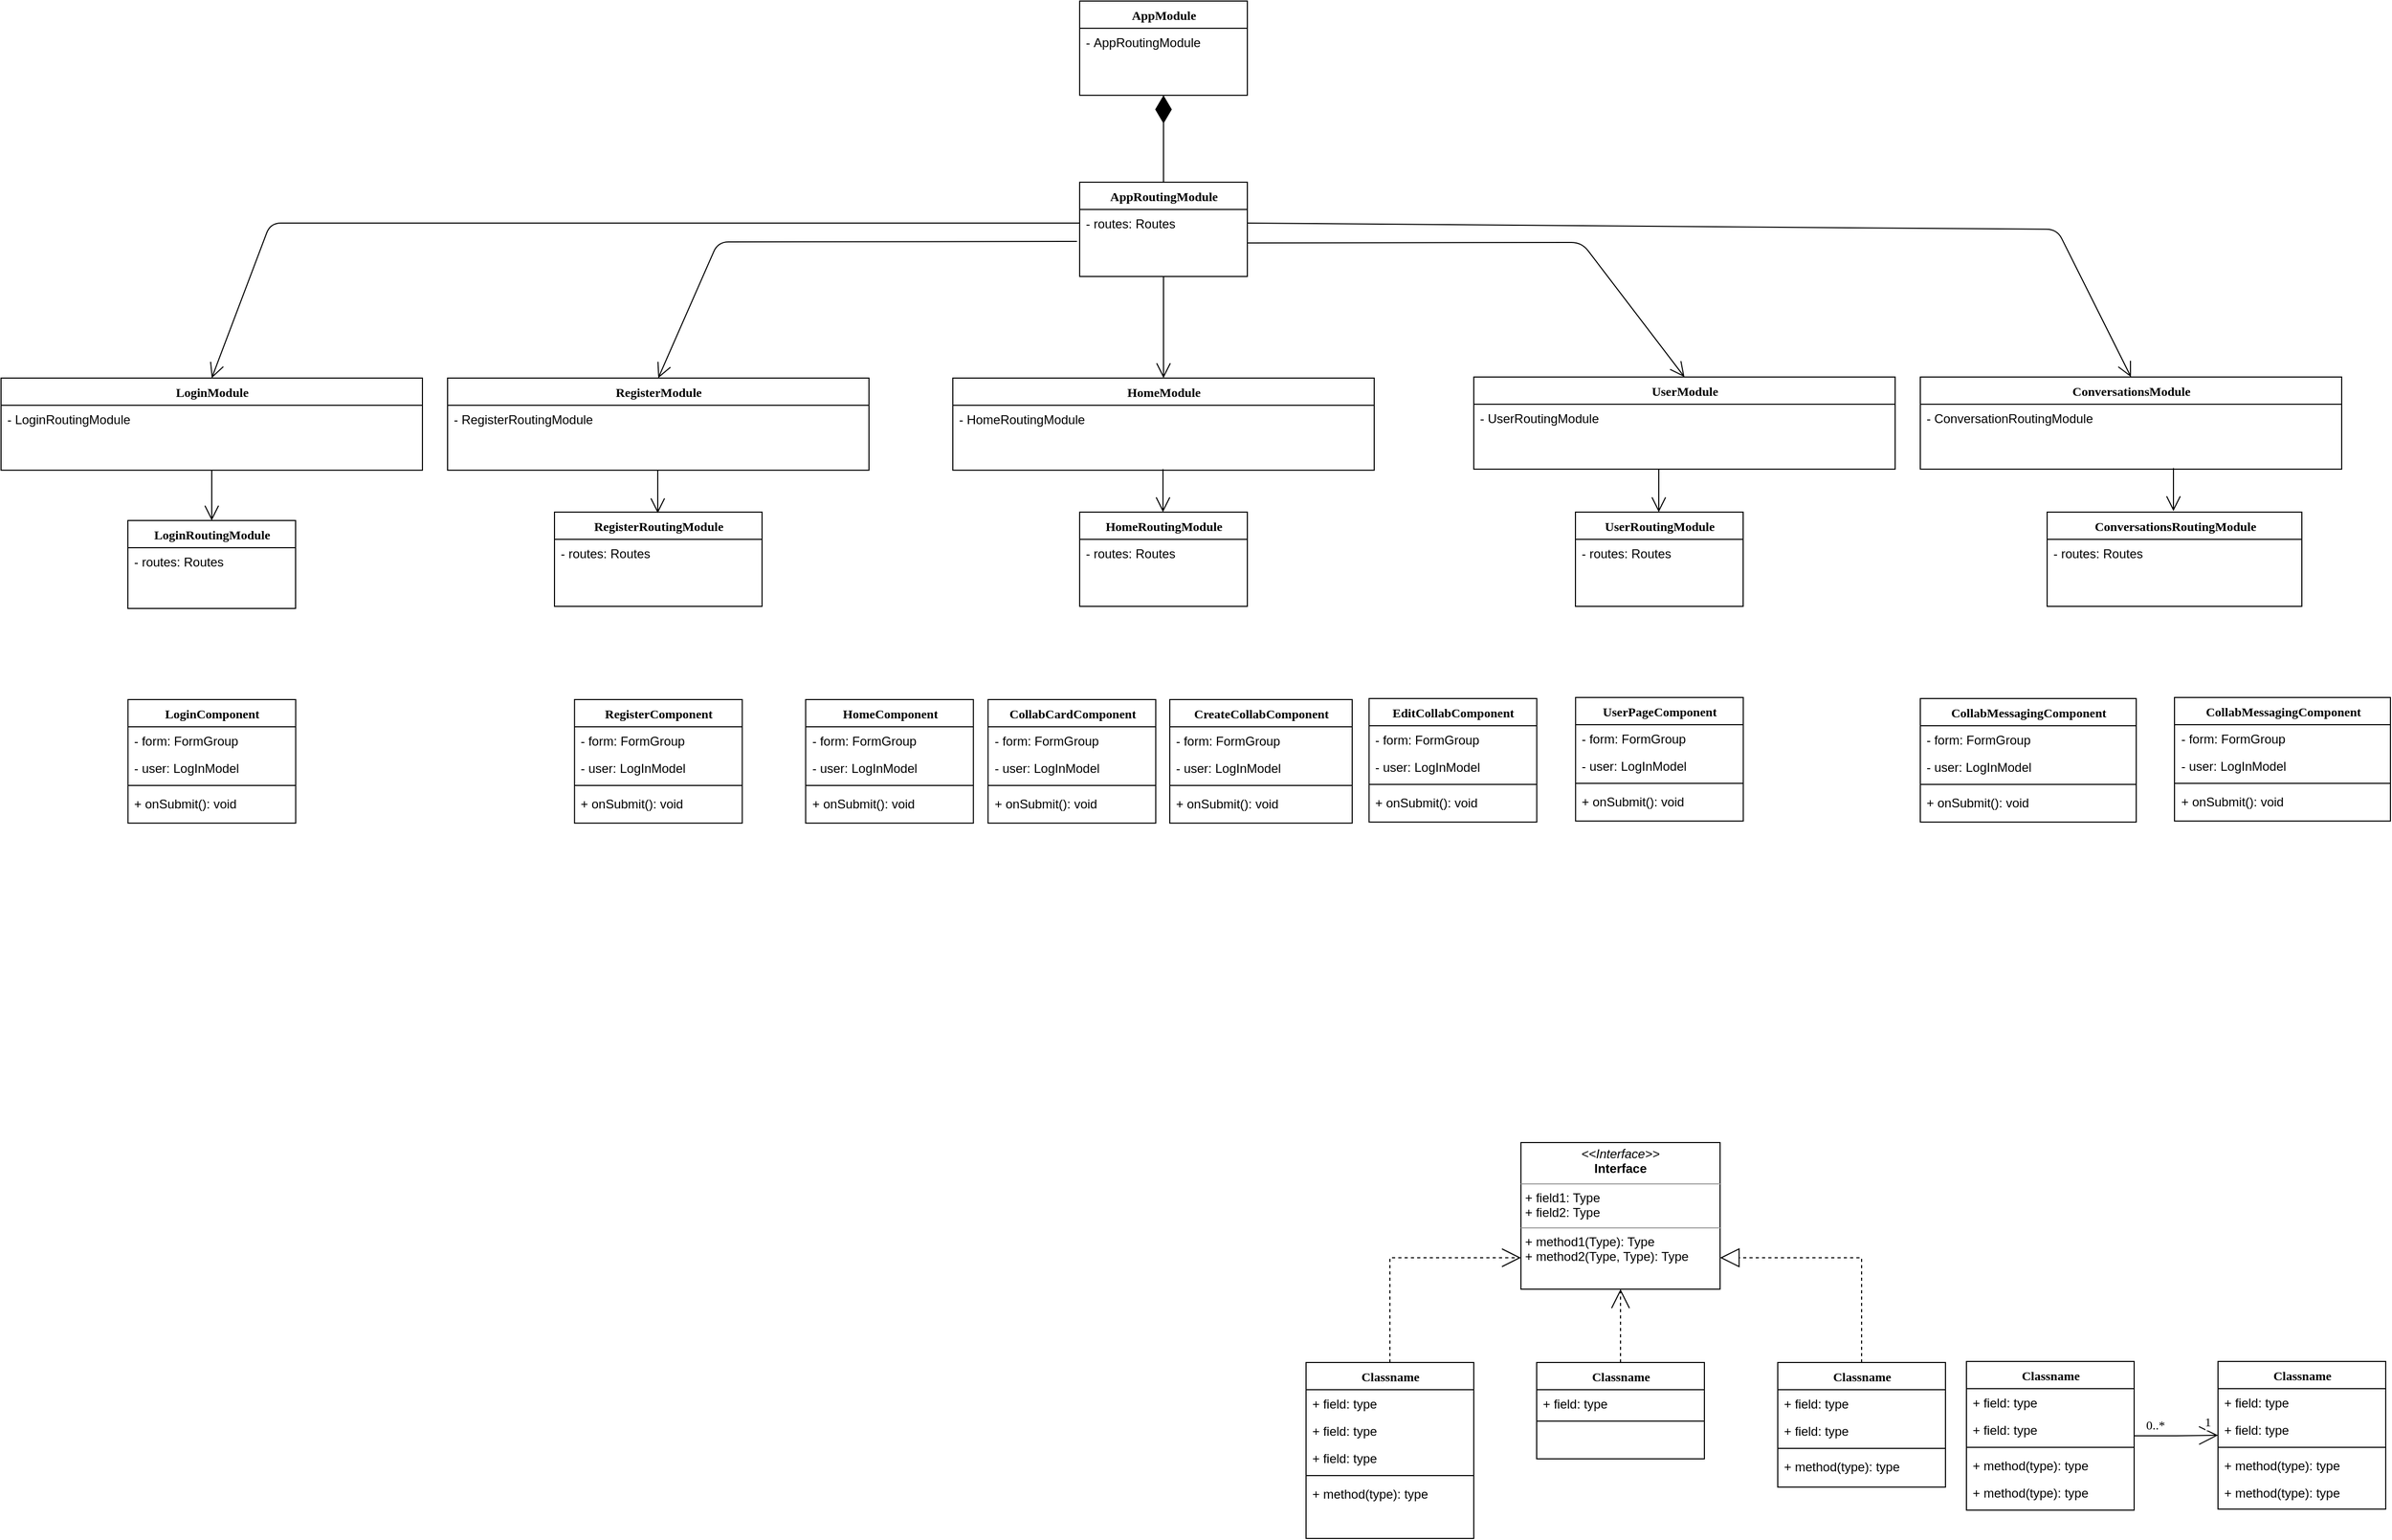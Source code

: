 <mxfile version="10.6.7" type="github"><diagram name="Page-1" id="6133507b-19e7-1e82-6fc7-422aa6c4b21f"><mxGraphModel dx="2316" dy="4832" grid="1" gridSize="11" guides="1" tooltips="1" connect="1" arrows="1" fold="1" page="1" pageScale="1" pageWidth="2400" pageHeight="3600" background="#ffffff" math="0" shadow="0"><root><mxCell id="0"/><mxCell id="1" parent="0"/><mxCell id="b94bc138ca980ef-13" style="edgeStyle=orthogonalEdgeStyle;rounded=0;html=1;dashed=1;labelBackgroundColor=none;startArrow=none;startFill=0;startSize=8;endArrow=open;endFill=0;endSize=16;fontFamily=Verdana;fontSize=12;" parent="1" source="235556782a83e6d0-1" target="b94bc138ca980ef-1" edge="1"><mxGeometry relative="1" as="geometry"><Array as="points"><mxPoint x="1346" y="-2372"/></Array></mxGeometry></mxCell><mxCell id="235556782a83e6d0-1" value="Classname" style="swimlane;html=1;fontStyle=1;align=center;verticalAlign=top;childLayout=stackLayout;horizontal=1;startSize=26;horizontalStack=0;resizeParent=1;resizeLast=0;collapsible=1;marginBottom=0;swimlaneFillColor=#ffffff;rounded=0;shadow=0;comic=0;labelBackgroundColor=none;strokeColor=#000000;strokeWidth=1;fillColor=none;fontFamily=Verdana;fontSize=12;fontColor=#000000;" parent="1" vertex="1"><mxGeometry x="1266" y="-2272" width="160" height="168" as="geometry"/></mxCell><mxCell id="235556782a83e6d0-2" value="+ field: type" style="text;html=1;strokeColor=none;fillColor=none;align=left;verticalAlign=top;spacingLeft=4;spacingRight=4;whiteSpace=wrap;overflow=hidden;rotatable=0;points=[[0,0.5],[1,0.5]];portConstraint=eastwest;" parent="235556782a83e6d0-1" vertex="1"><mxGeometry y="26" width="160" height="26" as="geometry"/></mxCell><mxCell id="235556782a83e6d0-3" value="+ field: type" style="text;html=1;strokeColor=none;fillColor=none;align=left;verticalAlign=top;spacingLeft=4;spacingRight=4;whiteSpace=wrap;overflow=hidden;rotatable=0;points=[[0,0.5],[1,0.5]];portConstraint=eastwest;" parent="235556782a83e6d0-1" vertex="1"><mxGeometry y="52" width="160" height="26" as="geometry"/></mxCell><mxCell id="235556782a83e6d0-5" value="+ field: type" style="text;html=1;strokeColor=none;fillColor=none;align=left;verticalAlign=top;spacingLeft=4;spacingRight=4;whiteSpace=wrap;overflow=hidden;rotatable=0;points=[[0,0.5],[1,0.5]];portConstraint=eastwest;" parent="235556782a83e6d0-1" vertex="1"><mxGeometry y="78" width="160" height="26" as="geometry"/></mxCell><mxCell id="235556782a83e6d0-6" value="" style="line;html=1;strokeWidth=1;fillColor=none;align=left;verticalAlign=middle;spacingTop=-1;spacingLeft=3;spacingRight=3;rotatable=0;labelPosition=right;points=[];portConstraint=eastwest;" parent="235556782a83e6d0-1" vertex="1"><mxGeometry y="104" width="160" height="8" as="geometry"/></mxCell><mxCell id="235556782a83e6d0-7" value="+ method(type): type" style="text;html=1;strokeColor=none;fillColor=none;align=left;verticalAlign=top;spacingLeft=4;spacingRight=4;whiteSpace=wrap;overflow=hidden;rotatable=0;points=[[0,0.5],[1,0.5]];portConstraint=eastwest;" parent="235556782a83e6d0-1" vertex="1"><mxGeometry y="112" width="160" height="26" as="geometry"/></mxCell><mxCell id="78961159f06e98e8-17" value="LoginComponent" style="swimlane;html=1;fontStyle=1;align=center;verticalAlign=top;childLayout=stackLayout;horizontal=1;startSize=26;horizontalStack=0;resizeParent=1;resizeLast=0;collapsible=1;marginBottom=0;swimlaneFillColor=#ffffff;rounded=0;shadow=0;comic=0;labelBackgroundColor=none;strokeColor=#000000;strokeWidth=1;fillColor=none;fontFamily=Verdana;fontSize=12;fontColor=#000000;" parent="1" vertex="1"><mxGeometry x="142.118" y="-2905" width="160" height="118" as="geometry"/></mxCell><mxCell id="78961159f06e98e8-23" value="- form: FormGroup" style="text;html=1;strokeColor=none;fillColor=none;align=left;verticalAlign=top;spacingLeft=4;spacingRight=4;whiteSpace=wrap;overflow=hidden;rotatable=0;points=[[0,0.5],[1,0.5]];portConstraint=eastwest;" parent="78961159f06e98e8-17" vertex="1"><mxGeometry y="26" width="160" height="26" as="geometry"/></mxCell><mxCell id="78961159f06e98e8-24" value="- user: LogInModel" style="text;html=1;strokeColor=none;fillColor=none;align=left;verticalAlign=top;spacingLeft=4;spacingRight=4;whiteSpace=wrap;overflow=hidden;rotatable=0;points=[[0,0.5],[1,0.5]];portConstraint=eastwest;" parent="78961159f06e98e8-17" vertex="1"><mxGeometry y="52" width="160" height="26" as="geometry"/></mxCell><mxCell id="78961159f06e98e8-19" value="" style="line;html=1;strokeWidth=1;fillColor=none;align=left;verticalAlign=middle;spacingTop=-1;spacingLeft=3;spacingRight=3;rotatable=0;labelPosition=right;points=[];portConstraint=eastwest;" parent="78961159f06e98e8-17" vertex="1"><mxGeometry y="78" width="160" height="8" as="geometry"/></mxCell><mxCell id="78961159f06e98e8-27" value="+ onSubmit(): void" style="text;html=1;strokeColor=none;fillColor=none;align=left;verticalAlign=top;spacingLeft=4;spacingRight=4;whiteSpace=wrap;overflow=hidden;rotatable=0;points=[[0,0.5],[1,0.5]];portConstraint=eastwest;" parent="78961159f06e98e8-17" vertex="1"><mxGeometry y="86" width="160" height="26" as="geometry"/></mxCell><mxCell id="78961159f06e98e8-43" value="AppModule" style="swimlane;html=1;fontStyle=1;align=center;verticalAlign=top;childLayout=stackLayout;horizontal=1;startSize=26;horizontalStack=0;resizeParent=1;resizeLast=0;collapsible=1;marginBottom=0;swimlaneFillColor=#ffffff;rounded=0;shadow=0;comic=0;labelBackgroundColor=none;strokeColor=#000000;strokeWidth=1;fillColor=none;fontFamily=Verdana;fontSize=12;fontColor=#000000;" parent="1" vertex="1"><mxGeometry x="1050" y="-3572" width="160" height="90" as="geometry"/></mxCell><mxCell id="eivoahDQIib-PsWft297-24" value="-&amp;nbsp;&lt;span&gt;AppRoutingModule&lt;/span&gt;" style="text;html=1;strokeColor=none;fillColor=none;align=left;verticalAlign=top;spacingLeft=4;spacingRight=4;whiteSpace=wrap;overflow=hidden;rotatable=0;points=[[0,0.5],[1,0.5]];portConstraint=eastwest;" parent="78961159f06e98e8-43" vertex="1"><mxGeometry y="26" width="160" height="26" as="geometry"/></mxCell><mxCell id="b94bc138ca980ef-12" style="edgeStyle=orthogonalEdgeStyle;rounded=0;html=1;dashed=1;labelBackgroundColor=none;startArrow=none;startFill=0;startSize=8;endArrow=open;endFill=0;endSize=16;fontFamily=Verdana;fontSize=12;" parent="1" source="78961159f06e98e8-69" target="b94bc138ca980ef-1" edge="1"><mxGeometry relative="1" as="geometry"/></mxCell><mxCell id="78961159f06e98e8-69" value="Classname" style="swimlane;html=1;fontStyle=1;align=center;verticalAlign=top;childLayout=stackLayout;horizontal=1;startSize=26;horizontalStack=0;resizeParent=1;resizeLast=0;collapsible=1;marginBottom=0;swimlaneFillColor=#ffffff;rounded=0;shadow=0;comic=0;labelBackgroundColor=none;strokeColor=#000000;strokeWidth=1;fillColor=none;fontFamily=Verdana;fontSize=12;fontColor=#000000;" parent="1" vertex="1"><mxGeometry x="1486" y="-2272" width="160" height="92" as="geometry"/></mxCell><mxCell id="78961159f06e98e8-70" value="+ field: type" style="text;html=1;strokeColor=none;fillColor=none;align=left;verticalAlign=top;spacingLeft=4;spacingRight=4;whiteSpace=wrap;overflow=hidden;rotatable=0;points=[[0,0.5],[1,0.5]];portConstraint=eastwest;" parent="78961159f06e98e8-69" vertex="1"><mxGeometry y="26" width="160" height="26" as="geometry"/></mxCell><mxCell id="78961159f06e98e8-77" value="" style="line;html=1;strokeWidth=1;fillColor=none;align=left;verticalAlign=middle;spacingTop=-1;spacingLeft=3;spacingRight=3;rotatable=0;labelPosition=right;points=[];portConstraint=eastwest;" parent="78961159f06e98e8-69" vertex="1"><mxGeometry y="52" width="160" height="8" as="geometry"/></mxCell><mxCell id="b94bc138ca980ef-10" style="edgeStyle=orthogonalEdgeStyle;rounded=0;html=1;labelBackgroundColor=none;startArrow=none;startFill=0;startSize=8;endArrow=open;endFill=0;endSize=16;fontFamily=Verdana;fontSize=12;" parent="1" source="78961159f06e98e8-82" target="78961159f06e98e8-95" edge="1"><mxGeometry relative="1" as="geometry"/></mxCell><mxCell id="b94bc138ca980ef-20" value="0..*" style="text;html=1;resizable=0;points=[];align=center;verticalAlign=middle;labelBackgroundColor=#ffffff;fontSize=12;fontFamily=Verdana;fontColor=#000000;" parent="b94bc138ca980ef-10" vertex="1" connectable="0"><mxGeometry x="-0.789" relative="1" as="geometry"><mxPoint x="11" y="-10" as="offset"/></mxGeometry></mxCell><mxCell id="b94bc138ca980ef-21" value="1" style="text;html=1;resizable=0;points=[];align=center;verticalAlign=middle;labelBackgroundColor=#ffffff;fontSize=12;fontFamily=Verdana;fontColor=#000000;" parent="b94bc138ca980ef-10" vertex="1" connectable="0"><mxGeometry x="0.7" y="1" relative="1" as="geometry"><mxPoint x="2" y="-12" as="offset"/></mxGeometry></mxCell><mxCell id="78961159f06e98e8-82" value="Classname" style="swimlane;html=1;fontStyle=1;align=center;verticalAlign=top;childLayout=stackLayout;horizontal=1;startSize=26;horizontalStack=0;resizeParent=1;resizeLast=0;collapsible=1;marginBottom=0;swimlaneFillColor=#ffffff;rounded=0;shadow=0;comic=0;labelBackgroundColor=none;strokeColor=#000000;strokeWidth=1;fillColor=none;fontFamily=Verdana;fontSize=12;fontColor=#000000;" parent="1" vertex="1"><mxGeometry x="1896" y="-2273" width="160" height="142" as="geometry"/></mxCell><mxCell id="78961159f06e98e8-84" value="+ field: type" style="text;html=1;strokeColor=none;fillColor=none;align=left;verticalAlign=top;spacingLeft=4;spacingRight=4;whiteSpace=wrap;overflow=hidden;rotatable=0;points=[[0,0.5],[1,0.5]];portConstraint=eastwest;" parent="78961159f06e98e8-82" vertex="1"><mxGeometry y="26" width="160" height="26" as="geometry"/></mxCell><mxCell id="78961159f06e98e8-89" value="+ field: type" style="text;html=1;strokeColor=none;fillColor=none;align=left;verticalAlign=top;spacingLeft=4;spacingRight=4;whiteSpace=wrap;overflow=hidden;rotatable=0;points=[[0,0.5],[1,0.5]];portConstraint=eastwest;" parent="78961159f06e98e8-82" vertex="1"><mxGeometry y="52" width="160" height="26" as="geometry"/></mxCell><mxCell id="78961159f06e98e8-90" value="" style="line;html=1;strokeWidth=1;fillColor=none;align=left;verticalAlign=middle;spacingTop=-1;spacingLeft=3;spacingRight=3;rotatable=0;labelPosition=right;points=[];portConstraint=eastwest;" parent="78961159f06e98e8-82" vertex="1"><mxGeometry y="78" width="160" height="8" as="geometry"/></mxCell><mxCell id="78961159f06e98e8-94" value="+ method(type): type" style="text;html=1;strokeColor=none;fillColor=none;align=left;verticalAlign=top;spacingLeft=4;spacingRight=4;whiteSpace=wrap;overflow=hidden;rotatable=0;points=[[0,0.5],[1,0.5]];portConstraint=eastwest;" parent="78961159f06e98e8-82" vertex="1"><mxGeometry y="86" width="160" height="26" as="geometry"/></mxCell><mxCell id="b94bc138ca980ef-4" value="+ method(type): type" style="text;html=1;strokeColor=none;fillColor=none;align=left;verticalAlign=top;spacingLeft=4;spacingRight=4;whiteSpace=wrap;overflow=hidden;rotatable=0;points=[[0,0.5],[1,0.5]];portConstraint=eastwest;" parent="78961159f06e98e8-82" vertex="1"><mxGeometry y="112" width="160" height="26" as="geometry"/></mxCell><mxCell id="78961159f06e98e8-95" value="Classname" style="swimlane;html=1;fontStyle=1;align=center;verticalAlign=top;childLayout=stackLayout;horizontal=1;startSize=26;horizontalStack=0;resizeParent=1;resizeLast=0;collapsible=1;marginBottom=0;swimlaneFillColor=#ffffff;rounded=0;shadow=0;comic=0;labelBackgroundColor=none;strokeColor=#000000;strokeWidth=1;fillColor=none;fontFamily=Verdana;fontSize=12;fontColor=#000000;" parent="1" vertex="1"><mxGeometry x="2136" y="-2273" width="160" height="141" as="geometry"/></mxCell><mxCell id="78961159f06e98e8-96" value="+ field: type" style="text;html=1;strokeColor=none;fillColor=none;align=left;verticalAlign=top;spacingLeft=4;spacingRight=4;whiteSpace=wrap;overflow=hidden;rotatable=0;points=[[0,0.5],[1,0.5]];portConstraint=eastwest;" parent="78961159f06e98e8-95" vertex="1"><mxGeometry y="26" width="160" height="26" as="geometry"/></mxCell><mxCell id="78961159f06e98e8-102" value="+ field: type" style="text;html=1;strokeColor=none;fillColor=none;align=left;verticalAlign=top;spacingLeft=4;spacingRight=4;whiteSpace=wrap;overflow=hidden;rotatable=0;points=[[0,0.5],[1,0.5]];portConstraint=eastwest;" parent="78961159f06e98e8-95" vertex="1"><mxGeometry y="52" width="160" height="26" as="geometry"/></mxCell><mxCell id="78961159f06e98e8-103" value="" style="line;html=1;strokeWidth=1;fillColor=none;align=left;verticalAlign=middle;spacingTop=-1;spacingLeft=3;spacingRight=3;rotatable=0;labelPosition=right;points=[];portConstraint=eastwest;" parent="78961159f06e98e8-95" vertex="1"><mxGeometry y="78" width="160" height="8" as="geometry"/></mxCell><mxCell id="78961159f06e98e8-104" value="+ method(type): type" style="text;html=1;strokeColor=none;fillColor=none;align=left;verticalAlign=top;spacingLeft=4;spacingRight=4;whiteSpace=wrap;overflow=hidden;rotatable=0;points=[[0,0.5],[1,0.5]];portConstraint=eastwest;" parent="78961159f06e98e8-95" vertex="1"><mxGeometry y="86" width="160" height="26" as="geometry"/></mxCell><mxCell id="b94bc138ca980ef-5" value="+ method(type): type" style="text;html=1;strokeColor=none;fillColor=none;align=left;verticalAlign=top;spacingLeft=4;spacingRight=4;whiteSpace=wrap;overflow=hidden;rotatable=0;points=[[0,0.5],[1,0.5]];portConstraint=eastwest;" parent="78961159f06e98e8-95" vertex="1"><mxGeometry y="112" width="160" height="26" as="geometry"/></mxCell><mxCell id="b94bc138ca980ef-11" style="edgeStyle=orthogonalEdgeStyle;rounded=0;html=1;dashed=1;labelBackgroundColor=none;startArrow=none;startFill=0;startSize=8;endArrow=block;endFill=0;endSize=16;fontFamily=Verdana;fontSize=12;" parent="1" source="78961159f06e98e8-108" target="b94bc138ca980ef-1" edge="1"><mxGeometry relative="1" as="geometry"><Array as="points"><mxPoint x="1796" y="-2372"/></Array></mxGeometry></mxCell><mxCell id="78961159f06e98e8-108" value="Classname" style="swimlane;html=1;fontStyle=1;align=center;verticalAlign=top;childLayout=stackLayout;horizontal=1;startSize=26;horizontalStack=0;resizeParent=1;resizeLast=0;collapsible=1;marginBottom=0;swimlaneFillColor=#ffffff;rounded=0;shadow=0;comic=0;labelBackgroundColor=none;strokeColor=#000000;strokeWidth=1;fillColor=none;fontFamily=Verdana;fontSize=12;fontColor=#000000;" parent="1" vertex="1"><mxGeometry x="1716" y="-2272" width="160" height="119" as="geometry"/></mxCell><mxCell id="78961159f06e98e8-109" value="+ field: type" style="text;html=1;strokeColor=none;fillColor=none;align=left;verticalAlign=top;spacingLeft=4;spacingRight=4;whiteSpace=wrap;overflow=hidden;rotatable=0;points=[[0,0.5],[1,0.5]];portConstraint=eastwest;" parent="78961159f06e98e8-108" vertex="1"><mxGeometry y="26" width="160" height="26" as="geometry"/></mxCell><mxCell id="78961159f06e98e8-110" value="+ field: type" style="text;html=1;strokeColor=none;fillColor=none;align=left;verticalAlign=top;spacingLeft=4;spacingRight=4;whiteSpace=wrap;overflow=hidden;rotatable=0;points=[[0,0.5],[1,0.5]];portConstraint=eastwest;" parent="78961159f06e98e8-108" vertex="1"><mxGeometry y="52" width="160" height="26" as="geometry"/></mxCell><mxCell id="78961159f06e98e8-116" value="" style="line;html=1;strokeWidth=1;fillColor=none;align=left;verticalAlign=middle;spacingTop=-1;spacingLeft=3;spacingRight=3;rotatable=0;labelPosition=right;points=[];portConstraint=eastwest;" parent="78961159f06e98e8-108" vertex="1"><mxGeometry y="78" width="160" height="8" as="geometry"/></mxCell><mxCell id="78961159f06e98e8-117" value="+ method(type): type" style="text;html=1;strokeColor=none;fillColor=none;align=left;verticalAlign=top;spacingLeft=4;spacingRight=4;whiteSpace=wrap;overflow=hidden;rotatable=0;points=[[0,0.5],[1,0.5]];portConstraint=eastwest;" parent="78961159f06e98e8-108" vertex="1"><mxGeometry y="86" width="160" height="26" as="geometry"/></mxCell><mxCell id="b94bc138ca980ef-1" value="&lt;p style=&quot;margin:0px;margin-top:4px;text-align:center;&quot;&gt;&lt;i&gt;&amp;lt;&amp;lt;Interface&amp;gt;&amp;gt;&lt;/i&gt;&lt;br/&gt;&lt;b&gt;Interface&lt;/b&gt;&lt;/p&gt;&lt;hr size=&quot;1&quot;/&gt;&lt;p style=&quot;margin:0px;margin-left:4px;&quot;&gt;+ field1: Type&lt;br/&gt;+ field2: Type&lt;/p&gt;&lt;hr size=&quot;1&quot;/&gt;&lt;p style=&quot;margin:0px;margin-left:4px;&quot;&gt;+ method1(Type): Type&lt;br/&gt;+ method2(Type, Type): Type&lt;/p&gt;" style="verticalAlign=top;align=left;overflow=fill;fontSize=12;fontFamily=Helvetica;html=1;rounded=0;shadow=0;comic=0;labelBackgroundColor=none;strokeColor=#000000;strokeWidth=1;fillColor=#ffffff;" parent="1" vertex="1"><mxGeometry x="1471" y="-2482" width="190" height="140" as="geometry"/></mxCell><mxCell id="eivoahDQIib-PsWft297-2" value="AppRoutingModule" style="swimlane;html=1;fontStyle=1;align=center;verticalAlign=top;childLayout=stackLayout;horizontal=1;startSize=26;horizontalStack=0;resizeParent=1;resizeLast=0;collapsible=1;marginBottom=0;swimlaneFillColor=#ffffff;rounded=0;shadow=0;comic=0;labelBackgroundColor=none;strokeColor=#000000;strokeWidth=1;fillColor=none;fontFamily=Verdana;fontSize=12;fontColor=#000000;" parent="1" vertex="1"><mxGeometry x="1050" y="-3399" width="160" height="90" as="geometry"/></mxCell><mxCell id="eivoahDQIib-PsWft297-3" value="- routes: Routes" style="text;html=1;strokeColor=none;fillColor=none;align=left;verticalAlign=top;spacingLeft=4;spacingRight=4;whiteSpace=wrap;overflow=hidden;rotatable=0;points=[[0,0.5],[1,0.5]];portConstraint=eastwest;" parent="eivoahDQIib-PsWft297-2" vertex="1"><mxGeometry y="26" width="160" height="26" as="geometry"/></mxCell><mxCell id="eivoahDQIib-PsWft297-4" value="" style="endArrow=diamondThin;endFill=1;endSize=24;html=1;entryX=0.5;entryY=1;entryDx=0;entryDy=0;" parent="eivoahDQIib-PsWft297-2" target="78961159f06e98e8-43" edge="1"><mxGeometry width="160" relative="1" as="geometry"><mxPoint x="80" y="-0.5" as="sourcePoint"/><mxPoint x="240" y="-0.5" as="targetPoint"/></mxGeometry></mxCell><mxCell id="eivoahDQIib-PsWft297-17" value="&lt;div&gt;&lt;span&gt;LoginModule&lt;/span&gt;&lt;/div&gt;" style="swimlane;html=1;fontStyle=1;align=center;verticalAlign=top;childLayout=stackLayout;horizontal=1;startSize=26;horizontalStack=0;resizeParent=1;resizeLast=0;collapsible=1;marginBottom=0;swimlaneFillColor=#ffffff;rounded=0;shadow=0;comic=0;labelBackgroundColor=none;strokeColor=#000000;strokeWidth=1;fillColor=none;fontFamily=Verdana;fontSize=12;fontColor=#000000;swimlaneLine=1;" parent="1" vertex="1"><mxGeometry x="21" y="-3212" width="402" height="88" as="geometry"/></mxCell><mxCell id="T5dQB7a63f1hNrP06uVs-14" value="&lt;div&gt;&lt;span&gt;- LoginRoutingModule&lt;/span&gt;&lt;/div&gt;" style="text;html=1;strokeColor=none;fillColor=none;align=left;verticalAlign=top;spacingLeft=4;spacingRight=4;whiteSpace=wrap;overflow=hidden;rotatable=0;points=[[0,0.5],[1,0.5]];portConstraint=eastwest;" vertex="1" parent="eivoahDQIib-PsWft297-17"><mxGeometry y="26" width="402" height="26" as="geometry"/></mxCell><mxCell id="eivoahDQIib-PsWft297-18" value="&lt;div&gt;&lt;span&gt;RegisterModule&lt;/span&gt;&lt;/div&gt;" style="swimlane;html=1;fontStyle=1;align=center;verticalAlign=top;childLayout=stackLayout;horizontal=1;startSize=26;horizontalStack=0;resizeParent=1;resizeLast=0;collapsible=1;marginBottom=0;swimlaneFillColor=#ffffff;rounded=0;shadow=0;comic=0;labelBackgroundColor=none;strokeColor=#000000;strokeWidth=1;fillColor=none;fontFamily=Verdana;fontSize=12;fontColor=#000000;" parent="1" vertex="1"><mxGeometry x="447" y="-3212" width="402" height="88" as="geometry"/></mxCell><mxCell id="T5dQB7a63f1hNrP06uVs-16" value="&lt;div&gt;&lt;span&gt;- RegisterRoutingModule&lt;/span&gt;&lt;/div&gt;" style="text;html=1;strokeColor=none;fillColor=none;align=left;verticalAlign=top;spacingLeft=4;spacingRight=4;whiteSpace=wrap;overflow=hidden;rotatable=0;points=[[0,0.5],[1,0.5]];portConstraint=eastwest;" vertex="1" parent="eivoahDQIib-PsWft297-18"><mxGeometry y="26" width="402" height="26" as="geometry"/></mxCell><mxCell id="eivoahDQIib-PsWft297-19" value="&lt;div&gt;&lt;span&gt;HomeModule&lt;/span&gt;&lt;/div&gt;" style="swimlane;html=1;fontStyle=1;align=center;verticalAlign=top;childLayout=stackLayout;horizontal=1;startSize=26;horizontalStack=0;resizeParent=1;resizeLast=0;collapsible=1;marginBottom=0;swimlaneFillColor=#ffffff;rounded=0;shadow=0;comic=0;labelBackgroundColor=none;strokeColor=#000000;strokeWidth=1;fillColor=none;fontFamily=Verdana;fontSize=12;fontColor=#000000;" parent="1" vertex="1"><mxGeometry x="929" y="-3212" width="402" height="88" as="geometry"/></mxCell><mxCell id="T5dQB7a63f1hNrP06uVs-17" value="&lt;div&gt;&lt;span&gt;- HomeRoutingModule&lt;/span&gt;&lt;/div&gt;" style="text;html=1;strokeColor=none;fillColor=none;align=left;verticalAlign=top;spacingLeft=4;spacingRight=4;whiteSpace=wrap;overflow=hidden;rotatable=0;points=[[0,0.5],[1,0.5]];portConstraint=eastwest;" vertex="1" parent="eivoahDQIib-PsWft297-19"><mxGeometry y="26" width="402" height="26" as="geometry"/></mxCell><mxCell id="eivoahDQIib-PsWft297-25" value="&lt;div&gt;&lt;span&gt;UserModule&lt;/span&gt;&lt;/div&gt;" style="swimlane;html=1;fontStyle=1;align=center;verticalAlign=top;childLayout=stackLayout;horizontal=1;startSize=26;horizontalStack=0;resizeParent=1;resizeLast=0;collapsible=1;marginBottom=0;swimlaneFillColor=#ffffff;rounded=0;shadow=0;comic=0;labelBackgroundColor=none;strokeColor=#000000;strokeWidth=1;fillColor=none;fontFamily=Verdana;fontSize=12;fontColor=#000000;" parent="1" vertex="1"><mxGeometry x="1426" y="-3213" width="402" height="88" as="geometry"/></mxCell><mxCell id="T5dQB7a63f1hNrP06uVs-18" value="&lt;div&gt;&lt;span&gt;- UserRoutingModule&lt;/span&gt;&lt;/div&gt;" style="text;html=1;strokeColor=none;fillColor=none;align=left;verticalAlign=top;spacingLeft=4;spacingRight=4;whiteSpace=wrap;overflow=hidden;rotatable=0;points=[[0,0.5],[1,0.5]];portConstraint=eastwest;" vertex="1" parent="eivoahDQIib-PsWft297-25"><mxGeometry y="26" width="402" height="26" as="geometry"/></mxCell><mxCell id="eivoahDQIib-PsWft297-26" value="&lt;div&gt;&lt;span&gt;ConversationsModule&lt;/span&gt;&lt;/div&gt;" style="swimlane;html=1;fontStyle=1;align=center;verticalAlign=top;childLayout=stackLayout;horizontal=1;startSize=26;horizontalStack=0;resizeParent=1;resizeLast=0;collapsible=1;marginBottom=0;swimlaneFillColor=#ffffff;rounded=0;shadow=0;comic=0;labelBackgroundColor=none;strokeColor=#000000;strokeWidth=1;fillColor=none;fontFamily=Verdana;fontSize=12;fontColor=#000000;" parent="1" vertex="1"><mxGeometry x="1852" y="-3213" width="402" height="88" as="geometry"/></mxCell><mxCell id="T5dQB7a63f1hNrP06uVs-19" value="&lt;div&gt;&lt;span&gt;- ConversationRoutingModule&lt;/span&gt;&lt;/div&gt;" style="text;html=1;strokeColor=none;fillColor=none;align=left;verticalAlign=top;spacingLeft=4;spacingRight=4;whiteSpace=wrap;overflow=hidden;rotatable=0;points=[[0,0.5],[1,0.5]];portConstraint=eastwest;" vertex="1" parent="eivoahDQIib-PsWft297-26"><mxGeometry y="26" width="402" height="26" as="geometry"/></mxCell><mxCell id="eivoahDQIib-PsWft297-27" value="" style="endArrow=open;endFill=1;endSize=12;html=1;entryX=0.5;entryY=0;entryDx=0;entryDy=0;exitX=0;exitY=0.5;exitDx=0;exitDy=0;" parent="1" source="eivoahDQIib-PsWft297-3" target="eivoahDQIib-PsWft297-17" edge="1"><mxGeometry width="160" relative="1" as="geometry"><mxPoint x="278" y="-3355" as="sourcePoint"/><mxPoint x="1050" y="-3333" as="targetPoint"/><Array as="points"><mxPoint x="278" y="-3360"/></Array></mxGeometry></mxCell><mxCell id="eivoahDQIib-PsWft297-28" value="" style="endArrow=open;endFill=1;endSize=12;html=1;entryX=0.5;entryY=0;entryDx=0;entryDy=0;exitX=-0.016;exitY=1.173;exitDx=0;exitDy=0;exitPerimeter=0;" parent="1" source="eivoahDQIib-PsWft297-3" target="eivoahDQIib-PsWft297-18" edge="1"><mxGeometry width="160" relative="1" as="geometry"><mxPoint x="1045" y="-3349" as="sourcePoint"/><mxPoint x="288.5" y="-3201.5" as="targetPoint"/><Array as="points"><mxPoint x="705" y="-3342"/></Array></mxGeometry></mxCell><mxCell id="eivoahDQIib-PsWft297-30" value="" style="endArrow=open;endFill=1;endSize=12;html=1;entryX=0.5;entryY=0;entryDx=0;entryDy=0;exitX=1;exitY=0.5;exitDx=0;exitDy=0;" parent="1" source="eivoahDQIib-PsWft297-3" edge="1" target="eivoahDQIib-PsWft297-26"><mxGeometry width="160" relative="1" as="geometry"><mxPoint x="2754.5" y="-3354" as="sourcePoint"/><mxPoint x="1982" y="-3206.5" as="targetPoint"/><Array as="points"><mxPoint x="1982.5" y="-3354"/></Array></mxGeometry></mxCell><mxCell id="eivoahDQIib-PsWft297-31" value="" style="endArrow=open;endFill=1;endSize=12;html=1;entryX=0.5;entryY=0;entryDx=0;entryDy=0;" parent="1" edge="1" target="eivoahDQIib-PsWft297-25"><mxGeometry width="160" relative="1" as="geometry"><mxPoint x="1210" y="-3341" as="sourcePoint"/><mxPoint x="1529" y="-3212" as="targetPoint"/><Array as="points"><mxPoint x="1529" y="-3341.5"/></Array></mxGeometry></mxCell><mxCell id="eivoahDQIib-PsWft297-32" value="" style="endArrow=open;endFill=1;endSize=12;html=1;entryX=0.5;entryY=0;entryDx=0;entryDy=0;exitX=0.5;exitY=1;exitDx=0;exitDy=0;" parent="1" source="eivoahDQIib-PsWft297-2" target="eivoahDQIib-PsWft297-19" edge="1"><mxGeometry width="160" relative="1" as="geometry"><mxPoint x="1100" y="-3310" as="sourcePoint"/><mxPoint x="1260" y="-3310" as="targetPoint"/></mxGeometry></mxCell><mxCell id="eivoahDQIib-PsWft297-47" value="LoginRoutingModule" style="swimlane;html=1;fontStyle=1;align=center;verticalAlign=top;childLayout=stackLayout;horizontal=1;startSize=26;horizontalStack=0;resizeParent=1;resizeLast=0;collapsible=1;marginBottom=0;swimlaneFillColor=#ffffff;rounded=0;shadow=0;comic=0;labelBackgroundColor=none;strokeColor=#000000;strokeWidth=1;fillColor=none;fontFamily=Verdana;fontSize=12;fontColor=#000000;" parent="1" vertex="1"><mxGeometry x="142" y="-3076" width="160" height="84" as="geometry"/></mxCell><mxCell id="eivoahDQIib-PsWft297-48" value="- routes: Routes" style="text;html=1;strokeColor=none;fillColor=none;align=left;verticalAlign=top;spacingLeft=4;spacingRight=4;whiteSpace=wrap;overflow=hidden;rotatable=0;points=[[0,0.5],[1,0.5]];portConstraint=eastwest;" parent="eivoahDQIib-PsWft297-47" vertex="1"><mxGeometry y="26" width="160" height="26" as="geometry"/></mxCell><mxCell id="eivoahDQIib-PsWft297-50" value="RegisterRoutingModule" style="swimlane;html=1;fontStyle=1;align=center;verticalAlign=top;childLayout=stackLayout;horizontal=1;startSize=26;horizontalStack=0;resizeParent=1;resizeLast=0;collapsible=1;marginBottom=0;swimlaneFillColor=#ffffff;rounded=0;shadow=0;comic=0;labelBackgroundColor=none;strokeColor=#000000;strokeWidth=1;fillColor=none;fontFamily=Verdana;fontSize=12;fontColor=#000000;" parent="1" vertex="1"><mxGeometry x="549" y="-3084" width="198" height="90" as="geometry"/></mxCell><mxCell id="eivoahDQIib-PsWft297-51" value="- routes: Routes" style="text;html=1;strokeColor=none;fillColor=none;align=left;verticalAlign=top;spacingLeft=4;spacingRight=4;whiteSpace=wrap;overflow=hidden;rotatable=0;points=[[0,0.5],[1,0.5]];portConstraint=eastwest;" parent="eivoahDQIib-PsWft297-50" vertex="1"><mxGeometry y="26" width="198" height="26" as="geometry"/></mxCell><mxCell id="eivoahDQIib-PsWft297-52" value="HomeRoutingModule" style="swimlane;html=1;fontStyle=1;align=center;verticalAlign=top;childLayout=stackLayout;horizontal=1;startSize=26;horizontalStack=0;resizeParent=1;resizeLast=0;collapsible=1;marginBottom=0;swimlaneFillColor=#ffffff;rounded=0;shadow=0;comic=0;labelBackgroundColor=none;strokeColor=#000000;strokeWidth=1;fillColor=none;fontFamily=Verdana;fontSize=12;fontColor=#000000;" parent="1" vertex="1"><mxGeometry x="1050" y="-3084" width="160" height="90" as="geometry"/></mxCell><mxCell id="eivoahDQIib-PsWft297-53" value="- routes: Routes" style="text;html=1;strokeColor=none;fillColor=none;align=left;verticalAlign=top;spacingLeft=4;spacingRight=4;whiteSpace=wrap;overflow=hidden;rotatable=0;points=[[0,0.5],[1,0.5]];portConstraint=eastwest;" parent="eivoahDQIib-PsWft297-52" vertex="1"><mxGeometry y="26" width="160" height="26" as="geometry"/></mxCell><mxCell id="eivoahDQIib-PsWft297-54" value="UserRoutingModule" style="swimlane;html=1;fontStyle=1;align=center;verticalAlign=top;childLayout=stackLayout;horizontal=1;startSize=26;horizontalStack=0;resizeParent=1;resizeLast=0;collapsible=1;marginBottom=0;swimlaneFillColor=#ffffff;rounded=0;shadow=0;comic=0;labelBackgroundColor=none;strokeColor=#000000;strokeWidth=1;fillColor=none;fontFamily=Verdana;fontSize=12;fontColor=#000000;" parent="1" vertex="1"><mxGeometry x="1523" y="-3084" width="160" height="90" as="geometry"/></mxCell><mxCell id="eivoahDQIib-PsWft297-55" value="- routes: Routes" style="text;html=1;strokeColor=none;fillColor=none;align=left;verticalAlign=top;spacingLeft=4;spacingRight=4;whiteSpace=wrap;overflow=hidden;rotatable=0;points=[[0,0.5],[1,0.5]];portConstraint=eastwest;" parent="eivoahDQIib-PsWft297-54" vertex="1"><mxGeometry y="26" width="160" height="26" as="geometry"/></mxCell><mxCell id="eivoahDQIib-PsWft297-56" value="ConversationsRoutingModule" style="swimlane;html=1;fontStyle=1;align=center;verticalAlign=top;childLayout=stackLayout;horizontal=1;startSize=26;horizontalStack=0;resizeParent=1;resizeLast=0;collapsible=1;marginBottom=0;swimlaneFillColor=#ffffff;rounded=0;shadow=0;comic=0;labelBackgroundColor=none;strokeColor=#000000;strokeWidth=1;fillColor=none;fontFamily=Verdana;fontSize=12;fontColor=#000000;" parent="1" vertex="1"><mxGeometry x="1973" y="-3084" width="243" height="90" as="geometry"/></mxCell><mxCell id="eivoahDQIib-PsWft297-57" value="- routes: Routes" style="text;html=1;strokeColor=none;fillColor=none;align=left;verticalAlign=top;spacingLeft=4;spacingRight=4;whiteSpace=wrap;overflow=hidden;rotatable=0;points=[[0,0.5],[1,0.5]];portConstraint=eastwest;" parent="eivoahDQIib-PsWft297-56" vertex="1"><mxGeometry y="26" width="243" height="26" as="geometry"/></mxCell><mxCell id="T5dQB7a63f1hNrP06uVs-1" value="" style="endArrow=open;endFill=1;endSize=12;html=1;entryX=0.5;entryY=0;entryDx=0;entryDy=0;exitX=0.5;exitY=1;exitDx=0;exitDy=0;" edge="1" parent="1" source="eivoahDQIib-PsWft297-17" target="eivoahDQIib-PsWft297-47"><mxGeometry width="160" relative="1" as="geometry"><mxPoint x="219" y="-3113" as="sourcePoint"/><mxPoint x="379" y="-3113" as="targetPoint"/></mxGeometry></mxCell><mxCell id="T5dQB7a63f1hNrP06uVs-2" value="" style="endArrow=open;endFill=1;endSize=12;html=1;entryX=0.5;entryY=0;entryDx=0;entryDy=0;exitX=0.5;exitY=1;exitDx=0;exitDy=0;" edge="1" parent="1"><mxGeometry width="160" relative="1" as="geometry"><mxPoint x="647.5" y="-3124" as="sourcePoint"/><mxPoint x="647.5" y="-3083" as="targetPoint"/></mxGeometry></mxCell><mxCell id="T5dQB7a63f1hNrP06uVs-3" value="" style="endArrow=open;endFill=1;endSize=12;html=1;entryX=0.5;entryY=0;entryDx=0;entryDy=0;exitX=0.5;exitY=1;exitDx=0;exitDy=0;" edge="1" parent="1"><mxGeometry width="160" relative="1" as="geometry"><mxPoint x="1129.5" y="-3125" as="sourcePoint"/><mxPoint x="1129.5" y="-3084" as="targetPoint"/></mxGeometry></mxCell><mxCell id="T5dQB7a63f1hNrP06uVs-4" value="" style="endArrow=open;endFill=1;endSize=12;html=1;entryX=0.5;entryY=0;entryDx=0;entryDy=0;exitX=0.5;exitY=1;exitDx=0;exitDy=0;" edge="1" parent="1"><mxGeometry width="160" relative="1" as="geometry"><mxPoint x="1602.5" y="-3125" as="sourcePoint"/><mxPoint x="1602.5" y="-3084" as="targetPoint"/></mxGeometry></mxCell><mxCell id="T5dQB7a63f1hNrP06uVs-5" value="" style="endArrow=open;endFill=1;endSize=12;html=1;entryX=0.5;entryY=0;entryDx=0;entryDy=0;exitX=0.5;exitY=1;exitDx=0;exitDy=0;" edge="1" parent="1"><mxGeometry width="160" relative="1" as="geometry"><mxPoint x="2093.5" y="-3126" as="sourcePoint"/><mxPoint x="2093.5" y="-3085" as="targetPoint"/></mxGeometry></mxCell><mxCell id="nke1WT9VvTR-ztLv714Z-1" value="RegisterComponent" style="swimlane;html=1;fontStyle=1;align=center;verticalAlign=top;childLayout=stackLayout;horizontal=1;startSize=26;horizontalStack=0;resizeParent=1;resizeLast=0;collapsible=1;marginBottom=0;swimlaneFillColor=#ffffff;rounded=0;shadow=0;comic=0;labelBackgroundColor=none;strokeColor=#000000;strokeWidth=1;fillColor=none;fontFamily=Verdana;fontSize=12;fontColor=#000000;" vertex="1" parent="1"><mxGeometry x="568.118" y="-2905" width="160" height="118" as="geometry"/></mxCell><mxCell id="nke1WT9VvTR-ztLv714Z-2" value="- form: FormGroup" style="text;html=1;strokeColor=none;fillColor=none;align=left;verticalAlign=top;spacingLeft=4;spacingRight=4;whiteSpace=wrap;overflow=hidden;rotatable=0;points=[[0,0.5],[1,0.5]];portConstraint=eastwest;" vertex="1" parent="nke1WT9VvTR-ztLv714Z-1"><mxGeometry y="26" width="160" height="26" as="geometry"/></mxCell><mxCell id="nke1WT9VvTR-ztLv714Z-3" value="- user: LogInModel" style="text;html=1;strokeColor=none;fillColor=none;align=left;verticalAlign=top;spacingLeft=4;spacingRight=4;whiteSpace=wrap;overflow=hidden;rotatable=0;points=[[0,0.5],[1,0.5]];portConstraint=eastwest;" vertex="1" parent="nke1WT9VvTR-ztLv714Z-1"><mxGeometry y="52" width="160" height="26" as="geometry"/></mxCell><mxCell id="nke1WT9VvTR-ztLv714Z-4" value="" style="line;html=1;strokeWidth=1;fillColor=none;align=left;verticalAlign=middle;spacingTop=-1;spacingLeft=3;spacingRight=3;rotatable=0;labelPosition=right;points=[];portConstraint=eastwest;" vertex="1" parent="nke1WT9VvTR-ztLv714Z-1"><mxGeometry y="78" width="160" height="8" as="geometry"/></mxCell><mxCell id="nke1WT9VvTR-ztLv714Z-5" value="+ onSubmit(): void" style="text;html=1;strokeColor=none;fillColor=none;align=left;verticalAlign=top;spacingLeft=4;spacingRight=4;whiteSpace=wrap;overflow=hidden;rotatable=0;points=[[0,0.5],[1,0.5]];portConstraint=eastwest;" vertex="1" parent="nke1WT9VvTR-ztLv714Z-1"><mxGeometry y="86" width="160" height="26" as="geometry"/></mxCell><mxCell id="nke1WT9VvTR-ztLv714Z-11" value="&lt;div&gt;&lt;span&gt;HomeComponent&lt;/span&gt;&lt;/div&gt;" style="swimlane;html=1;fontStyle=1;align=center;verticalAlign=top;childLayout=stackLayout;horizontal=1;startSize=26;horizontalStack=0;resizeParent=1;resizeLast=0;collapsible=1;marginBottom=0;swimlaneFillColor=#ffffff;rounded=0;shadow=0;comic=0;labelBackgroundColor=none;strokeColor=#000000;strokeWidth=1;fillColor=none;fontFamily=Verdana;fontSize=12;fontColor=#000000;" vertex="1" parent="1"><mxGeometry x="788.618" y="-2905" width="160" height="118" as="geometry"/></mxCell><mxCell id="nke1WT9VvTR-ztLv714Z-12" value="- form: FormGroup" style="text;html=1;strokeColor=none;fillColor=none;align=left;verticalAlign=top;spacingLeft=4;spacingRight=4;whiteSpace=wrap;overflow=hidden;rotatable=0;points=[[0,0.5],[1,0.5]];portConstraint=eastwest;" vertex="1" parent="nke1WT9VvTR-ztLv714Z-11"><mxGeometry y="26" width="160" height="26" as="geometry"/></mxCell><mxCell id="nke1WT9VvTR-ztLv714Z-13" value="- user: LogInModel" style="text;html=1;strokeColor=none;fillColor=none;align=left;verticalAlign=top;spacingLeft=4;spacingRight=4;whiteSpace=wrap;overflow=hidden;rotatable=0;points=[[0,0.5],[1,0.5]];portConstraint=eastwest;" vertex="1" parent="nke1WT9VvTR-ztLv714Z-11"><mxGeometry y="52" width="160" height="26" as="geometry"/></mxCell><mxCell id="nke1WT9VvTR-ztLv714Z-14" value="" style="line;html=1;strokeWidth=1;fillColor=none;align=left;verticalAlign=middle;spacingTop=-1;spacingLeft=3;spacingRight=3;rotatable=0;labelPosition=right;points=[];portConstraint=eastwest;" vertex="1" parent="nke1WT9VvTR-ztLv714Z-11"><mxGeometry y="78" width="160" height="8" as="geometry"/></mxCell><mxCell id="nke1WT9VvTR-ztLv714Z-15" value="+ onSubmit(): void" style="text;html=1;strokeColor=none;fillColor=none;align=left;verticalAlign=top;spacingLeft=4;spacingRight=4;whiteSpace=wrap;overflow=hidden;rotatable=0;points=[[0,0.5],[1,0.5]];portConstraint=eastwest;" vertex="1" parent="nke1WT9VvTR-ztLv714Z-11"><mxGeometry y="86" width="160" height="26" as="geometry"/></mxCell><mxCell id="nke1WT9VvTR-ztLv714Z-16" value="&lt;div&gt;&lt;span&gt;CollabCardComponent&lt;/span&gt;&lt;/div&gt;" style="swimlane;html=1;fontStyle=1;align=center;verticalAlign=top;childLayout=stackLayout;horizontal=1;startSize=26;horizontalStack=0;resizeParent=1;resizeLast=0;collapsible=1;marginBottom=0;swimlaneFillColor=#ffffff;rounded=0;shadow=0;comic=0;labelBackgroundColor=none;strokeColor=#000000;strokeWidth=1;fillColor=none;fontFamily=Verdana;fontSize=12;fontColor=#000000;" vertex="1" parent="1"><mxGeometry x="962.618" y="-2905" width="160" height="118" as="geometry"/></mxCell><mxCell id="nke1WT9VvTR-ztLv714Z-17" value="- form: FormGroup" style="text;html=1;strokeColor=none;fillColor=none;align=left;verticalAlign=top;spacingLeft=4;spacingRight=4;whiteSpace=wrap;overflow=hidden;rotatable=0;points=[[0,0.5],[1,0.5]];portConstraint=eastwest;" vertex="1" parent="nke1WT9VvTR-ztLv714Z-16"><mxGeometry y="26" width="160" height="26" as="geometry"/></mxCell><mxCell id="nke1WT9VvTR-ztLv714Z-18" value="- user: LogInModel" style="text;html=1;strokeColor=none;fillColor=none;align=left;verticalAlign=top;spacingLeft=4;spacingRight=4;whiteSpace=wrap;overflow=hidden;rotatable=0;points=[[0,0.5],[1,0.5]];portConstraint=eastwest;" vertex="1" parent="nke1WT9VvTR-ztLv714Z-16"><mxGeometry y="52" width="160" height="26" as="geometry"/></mxCell><mxCell id="nke1WT9VvTR-ztLv714Z-19" value="" style="line;html=1;strokeWidth=1;fillColor=none;align=left;verticalAlign=middle;spacingTop=-1;spacingLeft=3;spacingRight=3;rotatable=0;labelPosition=right;points=[];portConstraint=eastwest;" vertex="1" parent="nke1WT9VvTR-ztLv714Z-16"><mxGeometry y="78" width="160" height="8" as="geometry"/></mxCell><mxCell id="nke1WT9VvTR-ztLv714Z-20" value="+ onSubmit(): void" style="text;html=1;strokeColor=none;fillColor=none;align=left;verticalAlign=top;spacingLeft=4;spacingRight=4;whiteSpace=wrap;overflow=hidden;rotatable=0;points=[[0,0.5],[1,0.5]];portConstraint=eastwest;" vertex="1" parent="nke1WT9VvTR-ztLv714Z-16"><mxGeometry y="86" width="160" height="26" as="geometry"/></mxCell><mxCell id="nke1WT9VvTR-ztLv714Z-21" value="&lt;div&gt;&lt;span&gt;EditCollabComponent&lt;/span&gt;&lt;/div&gt;" style="swimlane;html=1;fontStyle=1;align=center;verticalAlign=top;childLayout=stackLayout;horizontal=1;startSize=26;horizontalStack=0;resizeParent=1;resizeLast=0;collapsible=1;marginBottom=0;swimlaneFillColor=#ffffff;rounded=0;shadow=0;comic=0;labelBackgroundColor=none;strokeColor=#000000;strokeWidth=1;fillColor=none;fontFamily=Verdana;fontSize=12;fontColor=#000000;" vertex="1" parent="1"><mxGeometry x="1326.118" y="-2906" width="160" height="118" as="geometry"/></mxCell><mxCell id="nke1WT9VvTR-ztLv714Z-22" value="- form: FormGroup" style="text;html=1;strokeColor=none;fillColor=none;align=left;verticalAlign=top;spacingLeft=4;spacingRight=4;whiteSpace=wrap;overflow=hidden;rotatable=0;points=[[0,0.5],[1,0.5]];portConstraint=eastwest;" vertex="1" parent="nke1WT9VvTR-ztLv714Z-21"><mxGeometry y="26" width="160" height="26" as="geometry"/></mxCell><mxCell id="nke1WT9VvTR-ztLv714Z-23" value="- user: LogInModel" style="text;html=1;strokeColor=none;fillColor=none;align=left;verticalAlign=top;spacingLeft=4;spacingRight=4;whiteSpace=wrap;overflow=hidden;rotatable=0;points=[[0,0.5],[1,0.5]];portConstraint=eastwest;" vertex="1" parent="nke1WT9VvTR-ztLv714Z-21"><mxGeometry y="52" width="160" height="26" as="geometry"/></mxCell><mxCell id="nke1WT9VvTR-ztLv714Z-24" value="" style="line;html=1;strokeWidth=1;fillColor=none;align=left;verticalAlign=middle;spacingTop=-1;spacingLeft=3;spacingRight=3;rotatable=0;labelPosition=right;points=[];portConstraint=eastwest;" vertex="1" parent="nke1WT9VvTR-ztLv714Z-21"><mxGeometry y="78" width="160" height="8" as="geometry"/></mxCell><mxCell id="nke1WT9VvTR-ztLv714Z-25" value="+ onSubmit(): void" style="text;html=1;strokeColor=none;fillColor=none;align=left;verticalAlign=top;spacingLeft=4;spacingRight=4;whiteSpace=wrap;overflow=hidden;rotatable=0;points=[[0,0.5],[1,0.5]];portConstraint=eastwest;" vertex="1" parent="nke1WT9VvTR-ztLv714Z-21"><mxGeometry y="86" width="160" height="26" as="geometry"/></mxCell><mxCell id="nke1WT9VvTR-ztLv714Z-26" value="&lt;div&gt;&lt;span&gt;CreateCollabComponent&lt;/span&gt;&lt;/div&gt;" style="swimlane;html=1;fontStyle=1;align=center;verticalAlign=top;childLayout=stackLayout;horizontal=1;startSize=26;horizontalStack=0;resizeParent=1;resizeLast=0;collapsible=1;marginBottom=0;swimlaneFillColor=#ffffff;rounded=0;shadow=0;comic=0;labelBackgroundColor=none;strokeColor=#000000;strokeWidth=1;fillColor=none;fontFamily=Verdana;fontSize=12;fontColor=#000000;" vertex="1" parent="1"><mxGeometry x="1136" y="-2905" width="174" height="118" as="geometry"/></mxCell><mxCell id="nke1WT9VvTR-ztLv714Z-27" value="- form: FormGroup" style="text;html=1;strokeColor=none;fillColor=none;align=left;verticalAlign=top;spacingLeft=4;spacingRight=4;whiteSpace=wrap;overflow=hidden;rotatable=0;points=[[0,0.5],[1,0.5]];portConstraint=eastwest;" vertex="1" parent="nke1WT9VvTR-ztLv714Z-26"><mxGeometry y="26" width="174" height="26" as="geometry"/></mxCell><mxCell id="nke1WT9VvTR-ztLv714Z-28" value="- user: LogInModel" style="text;html=1;strokeColor=none;fillColor=none;align=left;verticalAlign=top;spacingLeft=4;spacingRight=4;whiteSpace=wrap;overflow=hidden;rotatable=0;points=[[0,0.5],[1,0.5]];portConstraint=eastwest;" vertex="1" parent="nke1WT9VvTR-ztLv714Z-26"><mxGeometry y="52" width="174" height="26" as="geometry"/></mxCell><mxCell id="nke1WT9VvTR-ztLv714Z-29" value="" style="line;html=1;strokeWidth=1;fillColor=none;align=left;verticalAlign=middle;spacingTop=-1;spacingLeft=3;spacingRight=3;rotatable=0;labelPosition=right;points=[];portConstraint=eastwest;" vertex="1" parent="nke1WT9VvTR-ztLv714Z-26"><mxGeometry y="78" width="174" height="8" as="geometry"/></mxCell><mxCell id="nke1WT9VvTR-ztLv714Z-30" value="+ onSubmit(): void" style="text;html=1;strokeColor=none;fillColor=none;align=left;verticalAlign=top;spacingLeft=4;spacingRight=4;whiteSpace=wrap;overflow=hidden;rotatable=0;points=[[0,0.5],[1,0.5]];portConstraint=eastwest;" vertex="1" parent="nke1WT9VvTR-ztLv714Z-26"><mxGeometry y="86" width="174" height="26" as="geometry"/></mxCell><mxCell id="nke1WT9VvTR-ztLv714Z-31" value="&lt;div&gt;&lt;span&gt;UserPageComponent&lt;/span&gt;&lt;/div&gt;" style="swimlane;html=1;fontStyle=1;align=center;verticalAlign=top;childLayout=stackLayout;horizontal=1;startSize=26;horizontalStack=0;resizeParent=1;resizeLast=0;collapsible=1;marginBottom=0;swimlaneFillColor=#ffffff;rounded=0;shadow=0;comic=0;labelBackgroundColor=none;strokeColor=#000000;strokeWidth=1;fillColor=none;fontFamily=Verdana;fontSize=12;fontColor=#000000;" vertex="1" parent="1"><mxGeometry x="1523.118" y="-2907" width="160" height="118" as="geometry"/></mxCell><mxCell id="nke1WT9VvTR-ztLv714Z-32" value="- form: FormGroup" style="text;html=1;strokeColor=none;fillColor=none;align=left;verticalAlign=top;spacingLeft=4;spacingRight=4;whiteSpace=wrap;overflow=hidden;rotatable=0;points=[[0,0.5],[1,0.5]];portConstraint=eastwest;" vertex="1" parent="nke1WT9VvTR-ztLv714Z-31"><mxGeometry y="26" width="160" height="26" as="geometry"/></mxCell><mxCell id="nke1WT9VvTR-ztLv714Z-33" value="- user: LogInModel" style="text;html=1;strokeColor=none;fillColor=none;align=left;verticalAlign=top;spacingLeft=4;spacingRight=4;whiteSpace=wrap;overflow=hidden;rotatable=0;points=[[0,0.5],[1,0.5]];portConstraint=eastwest;" vertex="1" parent="nke1WT9VvTR-ztLv714Z-31"><mxGeometry y="52" width="160" height="26" as="geometry"/></mxCell><mxCell id="nke1WT9VvTR-ztLv714Z-34" value="" style="line;html=1;strokeWidth=1;fillColor=none;align=left;verticalAlign=middle;spacingTop=-1;spacingLeft=3;spacingRight=3;rotatable=0;labelPosition=right;points=[];portConstraint=eastwest;" vertex="1" parent="nke1WT9VvTR-ztLv714Z-31"><mxGeometry y="78" width="160" height="8" as="geometry"/></mxCell><mxCell id="nke1WT9VvTR-ztLv714Z-35" value="+ onSubmit(): void" style="text;html=1;strokeColor=none;fillColor=none;align=left;verticalAlign=top;spacingLeft=4;spacingRight=4;whiteSpace=wrap;overflow=hidden;rotatable=0;points=[[0,0.5],[1,0.5]];portConstraint=eastwest;" vertex="1" parent="nke1WT9VvTR-ztLv714Z-31"><mxGeometry y="86" width="160" height="26" as="geometry"/></mxCell><mxCell id="nke1WT9VvTR-ztLv714Z-36" value="&lt;div&gt;&lt;span&gt;CollabMessagingComponent&lt;/span&gt;&lt;/div&gt;" style="swimlane;html=1;fontStyle=1;align=center;verticalAlign=top;childLayout=stackLayout;horizontal=1;startSize=26;horizontalStack=0;resizeParent=1;resizeLast=0;collapsible=1;marginBottom=0;swimlaneFillColor=#ffffff;rounded=0;shadow=0;comic=0;labelBackgroundColor=none;strokeColor=#000000;strokeWidth=1;fillColor=none;fontFamily=Verdana;fontSize=12;fontColor=#000000;" vertex="1" parent="1"><mxGeometry x="1852" y="-2906" width="206" height="118" as="geometry"/></mxCell><mxCell id="nke1WT9VvTR-ztLv714Z-37" value="- form: FormGroup" style="text;html=1;strokeColor=none;fillColor=none;align=left;verticalAlign=top;spacingLeft=4;spacingRight=4;whiteSpace=wrap;overflow=hidden;rotatable=0;points=[[0,0.5],[1,0.5]];portConstraint=eastwest;" vertex="1" parent="nke1WT9VvTR-ztLv714Z-36"><mxGeometry y="26" width="206" height="26" as="geometry"/></mxCell><mxCell id="nke1WT9VvTR-ztLv714Z-38" value="- user: LogInModel" style="text;html=1;strokeColor=none;fillColor=none;align=left;verticalAlign=top;spacingLeft=4;spacingRight=4;whiteSpace=wrap;overflow=hidden;rotatable=0;points=[[0,0.5],[1,0.5]];portConstraint=eastwest;" vertex="1" parent="nke1WT9VvTR-ztLv714Z-36"><mxGeometry y="52" width="206" height="26" as="geometry"/></mxCell><mxCell id="nke1WT9VvTR-ztLv714Z-39" value="" style="line;html=1;strokeWidth=1;fillColor=none;align=left;verticalAlign=middle;spacingTop=-1;spacingLeft=3;spacingRight=3;rotatable=0;labelPosition=right;points=[];portConstraint=eastwest;" vertex="1" parent="nke1WT9VvTR-ztLv714Z-36"><mxGeometry y="78" width="206" height="8" as="geometry"/></mxCell><mxCell id="nke1WT9VvTR-ztLv714Z-40" value="+ onSubmit(): void" style="text;html=1;strokeColor=none;fillColor=none;align=left;verticalAlign=top;spacingLeft=4;spacingRight=4;whiteSpace=wrap;overflow=hidden;rotatable=0;points=[[0,0.5],[1,0.5]];portConstraint=eastwest;" vertex="1" parent="nke1WT9VvTR-ztLv714Z-36"><mxGeometry y="86" width="206" height="26" as="geometry"/></mxCell><mxCell id="nke1WT9VvTR-ztLv714Z-41" value="&lt;div&gt;&lt;span&gt;CollabMessagingComponent&lt;/span&gt;&lt;/div&gt;" style="swimlane;html=1;fontStyle=1;align=center;verticalAlign=top;childLayout=stackLayout;horizontal=1;startSize=26;horizontalStack=0;resizeParent=1;resizeLast=0;collapsible=1;marginBottom=0;swimlaneFillColor=#ffffff;rounded=0;shadow=0;comic=0;labelBackgroundColor=none;strokeColor=#000000;strokeWidth=1;fillColor=none;fontFamily=Verdana;fontSize=12;fontColor=#000000;" vertex="1" parent="1"><mxGeometry x="2094.5" y="-2907" width="206" height="118" as="geometry"/></mxCell><mxCell id="nke1WT9VvTR-ztLv714Z-42" value="- form: FormGroup" style="text;html=1;strokeColor=none;fillColor=none;align=left;verticalAlign=top;spacingLeft=4;spacingRight=4;whiteSpace=wrap;overflow=hidden;rotatable=0;points=[[0,0.5],[1,0.5]];portConstraint=eastwest;" vertex="1" parent="nke1WT9VvTR-ztLv714Z-41"><mxGeometry y="26" width="206" height="26" as="geometry"/></mxCell><mxCell id="nke1WT9VvTR-ztLv714Z-43" value="- user: LogInModel" style="text;html=1;strokeColor=none;fillColor=none;align=left;verticalAlign=top;spacingLeft=4;spacingRight=4;whiteSpace=wrap;overflow=hidden;rotatable=0;points=[[0,0.5],[1,0.5]];portConstraint=eastwest;" vertex="1" parent="nke1WT9VvTR-ztLv714Z-41"><mxGeometry y="52" width="206" height="26" as="geometry"/></mxCell><mxCell id="nke1WT9VvTR-ztLv714Z-44" value="" style="line;html=1;strokeWidth=1;fillColor=none;align=left;verticalAlign=middle;spacingTop=-1;spacingLeft=3;spacingRight=3;rotatable=0;labelPosition=right;points=[];portConstraint=eastwest;" vertex="1" parent="nke1WT9VvTR-ztLv714Z-41"><mxGeometry y="78" width="206" height="8" as="geometry"/></mxCell><mxCell id="nke1WT9VvTR-ztLv714Z-45" value="+ onSubmit(): void" style="text;html=1;strokeColor=none;fillColor=none;align=left;verticalAlign=top;spacingLeft=4;spacingRight=4;whiteSpace=wrap;overflow=hidden;rotatable=0;points=[[0,0.5],[1,0.5]];portConstraint=eastwest;" vertex="1" parent="nke1WT9VvTR-ztLv714Z-41"><mxGeometry y="86" width="206" height="26" as="geometry"/></mxCell></root></mxGraphModel></diagram><diagram id="mnyn-67BsjyQPS1T-pja" name="Page-2"><mxGraphModel dx="1158" dy="616" grid="1" gridSize="10" guides="1" tooltips="1" connect="1" arrows="1" fold="1" page="1" pageScale="1" pageWidth="2400" pageHeight="3600" math="0" shadow="0"><root><mxCell id="2HrgXEfzMFKEWcNusK55-0"/><mxCell id="2HrgXEfzMFKEWcNusK55-1" parent="2HrgXEfzMFKEWcNusK55-0"/></root></mxGraphModel></diagram></mxfile>